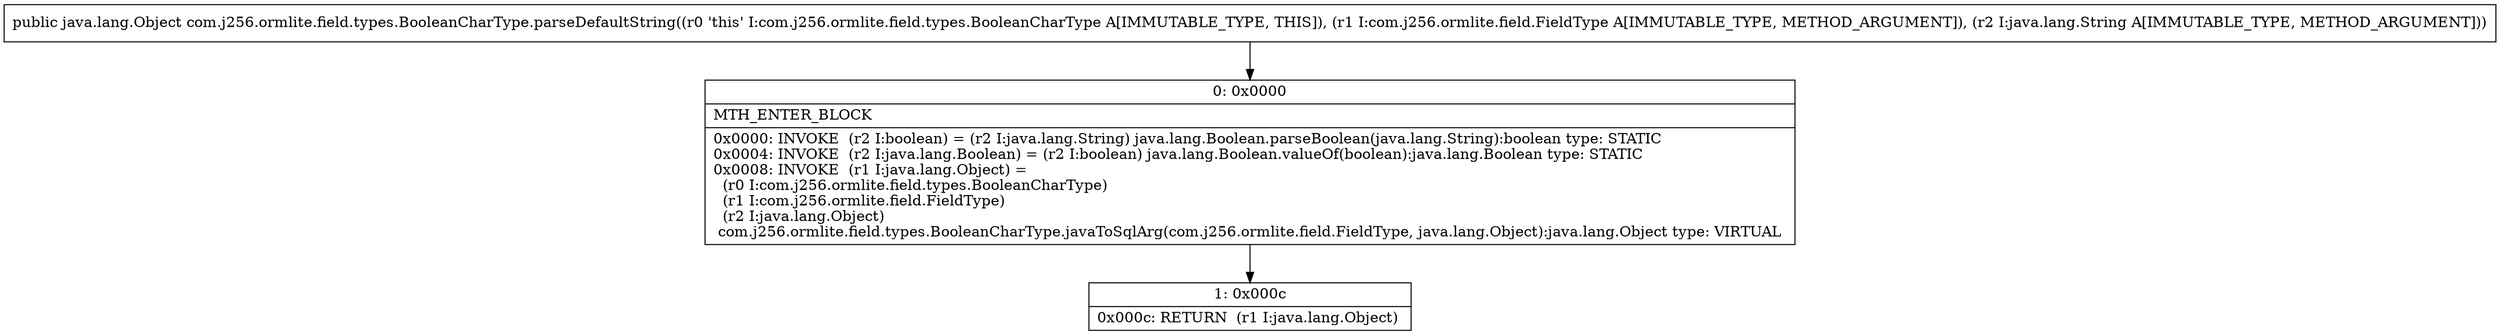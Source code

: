 digraph "CFG forcom.j256.ormlite.field.types.BooleanCharType.parseDefaultString(Lcom\/j256\/ormlite\/field\/FieldType;Ljava\/lang\/String;)Ljava\/lang\/Object;" {
Node_0 [shape=record,label="{0\:\ 0x0000|MTH_ENTER_BLOCK\l|0x0000: INVOKE  (r2 I:boolean) = (r2 I:java.lang.String) java.lang.Boolean.parseBoolean(java.lang.String):boolean type: STATIC \l0x0004: INVOKE  (r2 I:java.lang.Boolean) = (r2 I:boolean) java.lang.Boolean.valueOf(boolean):java.lang.Boolean type: STATIC \l0x0008: INVOKE  (r1 I:java.lang.Object) = \l  (r0 I:com.j256.ormlite.field.types.BooleanCharType)\l  (r1 I:com.j256.ormlite.field.FieldType)\l  (r2 I:java.lang.Object)\l com.j256.ormlite.field.types.BooleanCharType.javaToSqlArg(com.j256.ormlite.field.FieldType, java.lang.Object):java.lang.Object type: VIRTUAL \l}"];
Node_1 [shape=record,label="{1\:\ 0x000c|0x000c: RETURN  (r1 I:java.lang.Object) \l}"];
MethodNode[shape=record,label="{public java.lang.Object com.j256.ormlite.field.types.BooleanCharType.parseDefaultString((r0 'this' I:com.j256.ormlite.field.types.BooleanCharType A[IMMUTABLE_TYPE, THIS]), (r1 I:com.j256.ormlite.field.FieldType A[IMMUTABLE_TYPE, METHOD_ARGUMENT]), (r2 I:java.lang.String A[IMMUTABLE_TYPE, METHOD_ARGUMENT])) }"];
MethodNode -> Node_0;
Node_0 -> Node_1;
}

